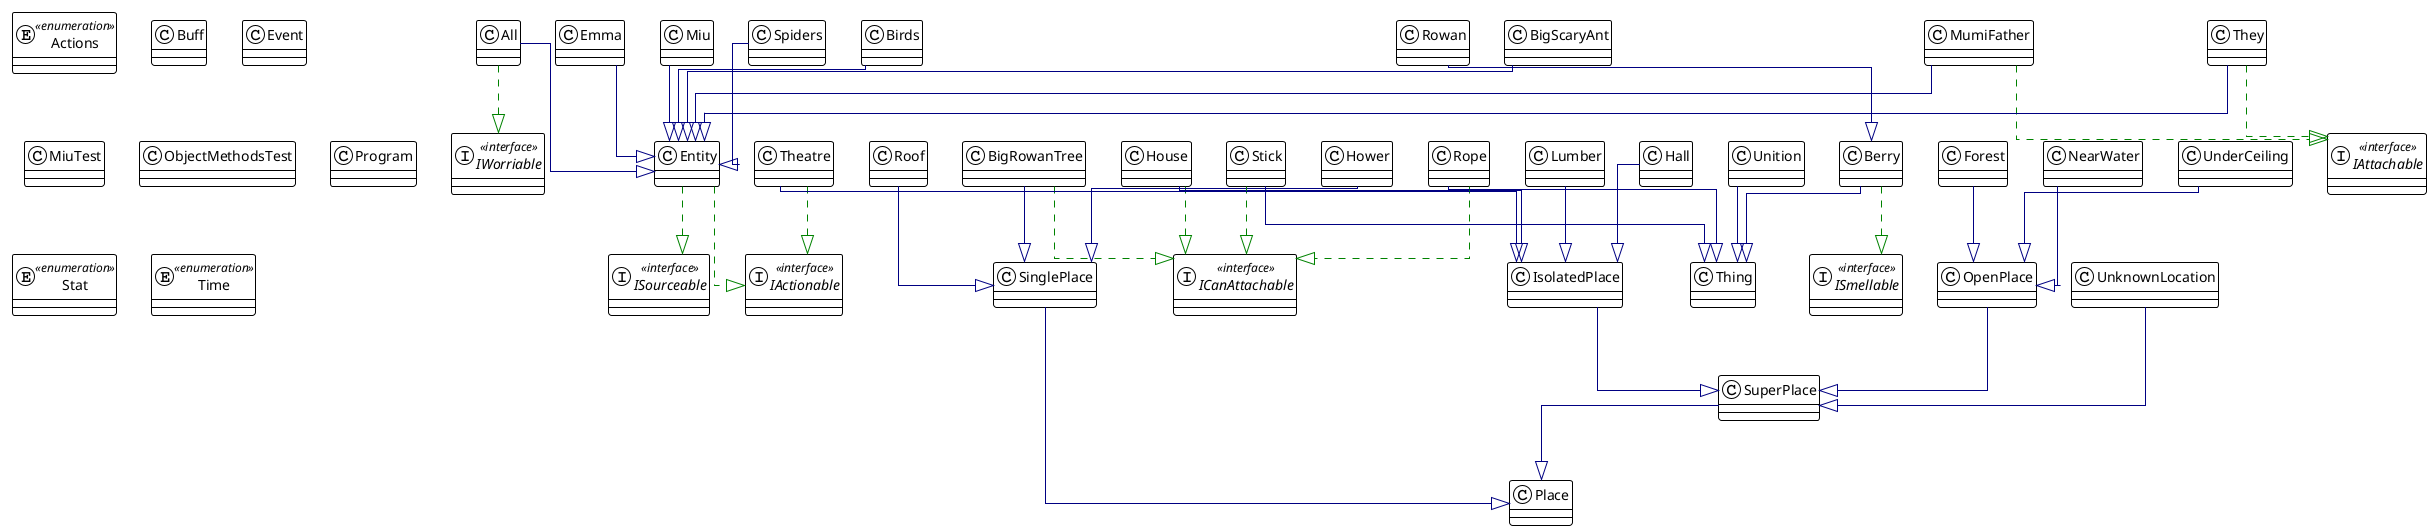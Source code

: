 @startuml

!theme plain
top to bottom direction
skinparam linetype ortho

enum Actions << enumeration >>
class All
class Berry
class BigRowanTree
class BigScaryAnt
class Birds
class Buff
class Emma
class Entity
class Event
class Forest
class Hall
class House
class Hower
interface IActionable << interface >>
interface IAttachable << interface >>
interface ICanAttachable << interface >>
interface ISmellable << interface >>
interface ISourceable << interface >>
interface IWorriable << interface >>
class IsolatedPlace
class Lumber
class Miu
class MiuTest
class MumiFather
class NearWater
class ObjectMethodsTest
class OpenPlace
class Place
class Program
class Roof
class Rope
class Rowan
class SinglePlace
class Spiders
enum Stat << enumeration >>
class Stick
class SuperPlace
class Theatre
class They
class Thing
enum Time << enumeration >>
class UnderCeiling
class Unition
class UnknownLocation

All                -[#000082,plain]-^  Entity            
All                -[#008200,dashed]-^  IWorriable        
Berry              -[#008200,dashed]-^  ISmellable        
Berry              -[#000082,plain]-^  Thing             
BigRowanTree       -[#008200,dashed]-^  ICanAttachable    
BigRowanTree       -[#000082,plain]-^  SinglePlace       
BigScaryAnt        -[#000082,plain]-^  Entity            
Birds              -[#000082,plain]-^  Entity            
Emma               -[#000082,plain]-^  Entity            
Entity             -[#008200,dashed]-^  IActionable       
Entity             -[#008200,dashed]-^  ISourceable       
Forest             -[#000082,plain]-^  OpenPlace         
Hall               -[#000082,plain]-^  IsolatedPlace     
House              -[#008200,dashed]-^  ICanAttachable    
House              -[#000082,plain]-^  IsolatedPlace     
Hower              -[#000082,plain]-^  SinglePlace       
IsolatedPlace      -[#000082,plain]-^  SuperPlace        
Lumber             -[#000082,plain]-^  IsolatedPlace     
Miu                -[#000082,plain]-^  Entity            
MumiFather         -[#000082,plain]-^  Entity            
MumiFather         -[#008200,dashed]-^  IAttachable       
NearWater          -[#000082,plain]-^  OpenPlace         
OpenPlace          -[#000082,plain]-^  SuperPlace        
Roof               -[#000082,plain]-^  SinglePlace       
Rope               -[#008200,dashed]-^  ICanAttachable    
Rope               -[#000082,plain]-^  Thing             
Rowan              -[#000082,plain]-^  Berry             
SinglePlace        -[#000082,plain]-^  Place             
Spiders            -[#000082,plain]-^  Entity            
Stick              -[#008200,dashed]-^  ICanAttachable    
Stick              -[#000082,plain]-^  Thing             
SuperPlace         -[#000082,plain]-^  Place             
Theatre            -[#008200,dashed]-^  IActionable       
Theatre            -[#000082,plain]-^  IsolatedPlace     
They               -[#000082,plain]-^  Entity            
They               -[#008200,dashed]-^  IAttachable       
UnderCeiling       -[#000082,plain]-^  OpenPlace         
Unition            -[#000082,plain]-^  Thing             
UnknownLocation    -[#000082,plain]-^  SuperPlace        
@enduml
